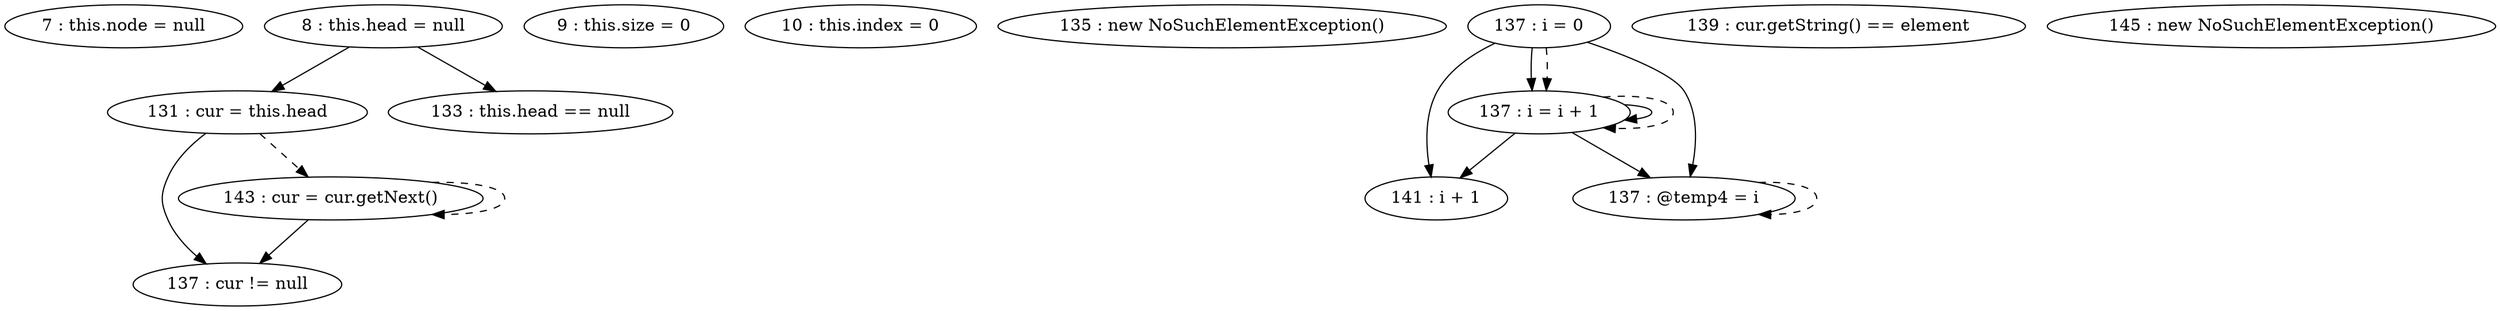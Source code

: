 digraph G {
"7 : this.node = null"
"8 : this.head = null"
"8 : this.head = null" -> "131 : cur = this.head"
"8 : this.head = null" -> "133 : this.head == null"
"9 : this.size = 0"
"10 : this.index = 0"
"131 : cur = this.head"
"131 : cur = this.head" -> "137 : cur != null"
"131 : cur = this.head" -> "143 : cur = cur.getNext()" [style=dashed]
"133 : this.head == null"
"135 : new NoSuchElementException()"
"137 : i = 0"
"137 : i = 0" -> "141 : i + 1"
"137 : i = 0" -> "137 : i = i + 1"
"137 : i = 0" -> "137 : @temp4 = i"
"137 : i = 0" -> "137 : i = i + 1" [style=dashed]
"137 : cur != null"
"139 : cur.getString() == element"
"145 : new NoSuchElementException()"
"141 : i + 1"
"143 : cur = cur.getNext()"
"143 : cur = cur.getNext()" -> "137 : cur != null"
"143 : cur = cur.getNext()" -> "143 : cur = cur.getNext()" [style=dashed]
"137 : @temp4 = i"
"137 : @temp4 = i" -> "137 : @temp4 = i" [style=dashed]
"137 : i = i + 1"
"137 : i = i + 1" -> "141 : i + 1"
"137 : i = i + 1" -> "137 : i = i + 1"
"137 : i = i + 1" -> "137 : @temp4 = i"
"137 : i = i + 1" -> "137 : i = i + 1" [style=dashed]
}
